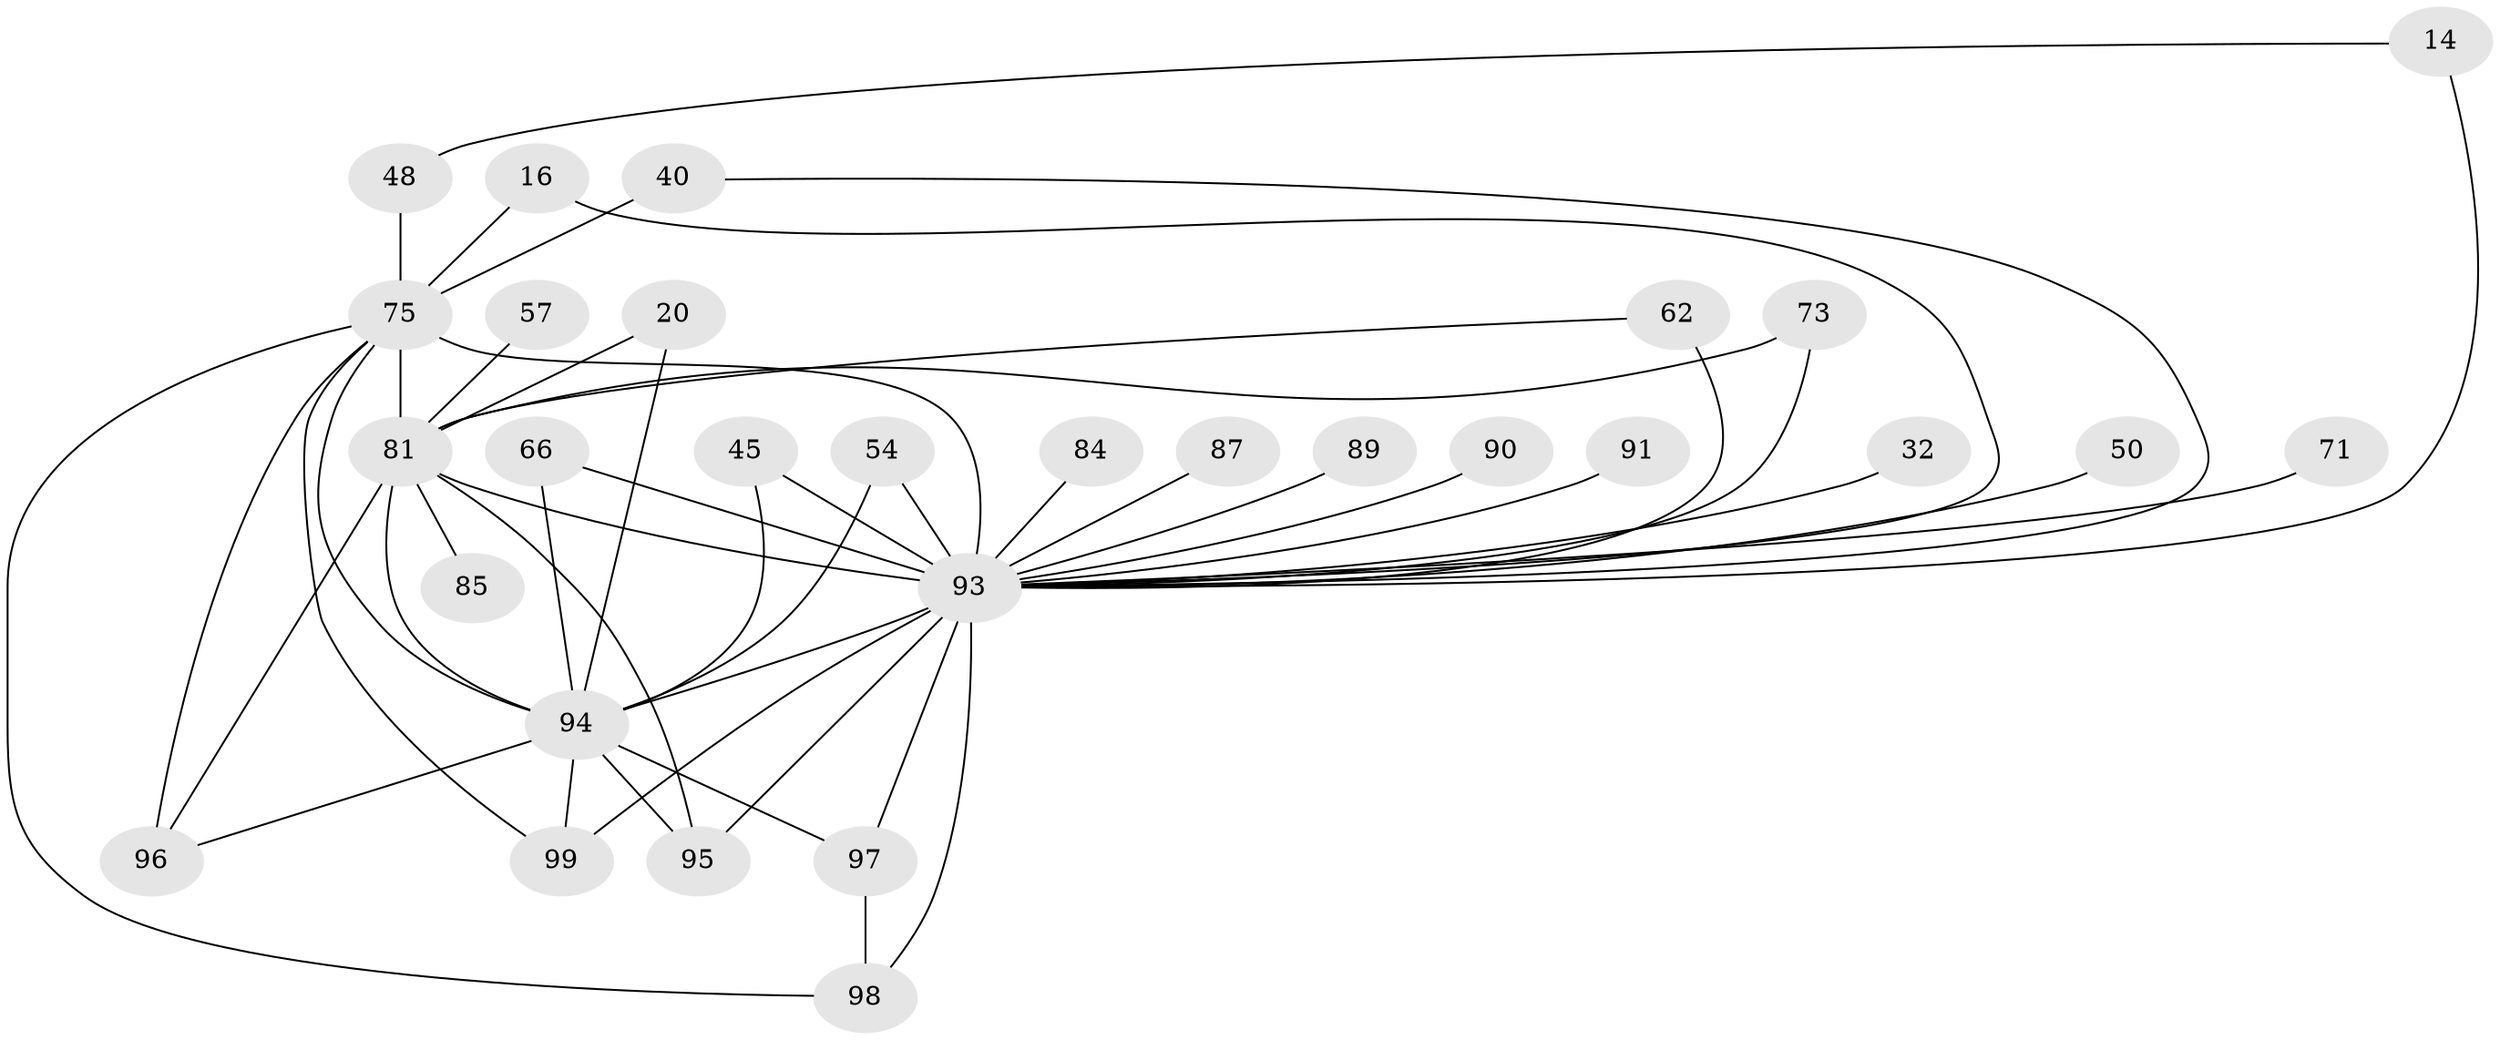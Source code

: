 // original degree distribution, {21: 0.030303030303030304, 20: 0.010101010101010102, 22: 0.010101010101010102, 19: 0.020202020202020204, 16: 0.020202020202020204, 24: 0.010101010101010102, 7: 0.010101010101010102, 3: 0.23232323232323232, 5: 0.050505050505050504, 4: 0.0707070707070707, 2: 0.5050505050505051, 6: 0.030303030303030304}
// Generated by graph-tools (version 1.1) at 2025/49/03/04/25 21:49:01]
// undirected, 29 vertices, 49 edges
graph export_dot {
graph [start="1"]
  node [color=gray90,style=filled];
  14;
  16;
  20;
  32;
  40 [super="+12"];
  45;
  48;
  50;
  54;
  57;
  62 [super="+26"];
  66;
  71 [super="+39+23"];
  73 [super="+17+22"];
  75 [super="+41+10"];
  81 [super="+52+79+55"];
  84;
  85;
  87;
  89;
  90 [super="+33+60"];
  91;
  93 [super="+15+86+28+92"];
  94 [super="+80+78+83"];
  95 [super="+61"];
  96 [super="+82+56"];
  97 [super="+70+27"];
  98 [super="+88"];
  99 [super="+63+49"];
  14 -- 48;
  14 -- 93 [weight=3];
  16 -- 75;
  16 -- 93;
  20 -- 94;
  20 -- 81;
  32 -- 93;
  40 -- 75 [weight=2];
  40 -- 93;
  45 -- 94;
  45 -- 93;
  48 -- 75;
  50 -- 93 [weight=2];
  54 -- 94;
  54 -- 93;
  57 -- 81;
  62 -- 81;
  62 -- 93 [weight=2];
  66 -- 94;
  66 -- 93;
  71 -- 93 [weight=3];
  73 -- 81 [weight=2];
  73 -- 93 [weight=2];
  75 -- 94 [weight=7];
  75 -- 98 [weight=2];
  75 -- 81 [weight=6];
  75 -- 99 [weight=3];
  75 -- 96;
  75 -- 93 [weight=14];
  81 -- 85 [weight=2];
  81 -- 93 [weight=24];
  81 -- 94 [weight=6];
  81 -- 95;
  81 -- 96;
  84 -- 93;
  87 -- 93 [weight=2];
  89 -- 93 [weight=2];
  90 -- 93 [weight=6];
  91 -- 93;
  93 -- 94 [weight=14];
  93 -- 95;
  93 -- 97;
  93 -- 98 [weight=3];
  93 -- 99 [weight=2];
  94 -- 96;
  94 -- 97;
  94 -- 99 [weight=3];
  94 -- 95 [weight=2];
  97 -- 98 [weight=2];
}
